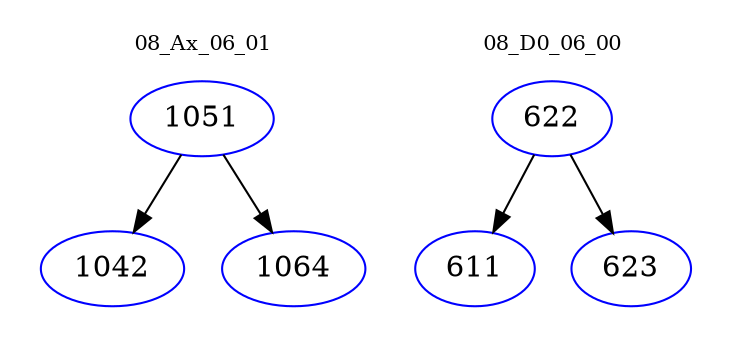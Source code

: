 digraph{
subgraph cluster_0 {
color = white
label = "08_Ax_06_01";
fontsize=10;
T0_1051 [label="1051", color="blue"]
T0_1051 -> T0_1042 [color="black"]
T0_1042 [label="1042", color="blue"]
T0_1051 -> T0_1064 [color="black"]
T0_1064 [label="1064", color="blue"]
}
subgraph cluster_1 {
color = white
label = "08_D0_06_00";
fontsize=10;
T1_622 [label="622", color="blue"]
T1_622 -> T1_611 [color="black"]
T1_611 [label="611", color="blue"]
T1_622 -> T1_623 [color="black"]
T1_623 [label="623", color="blue"]
}
}

